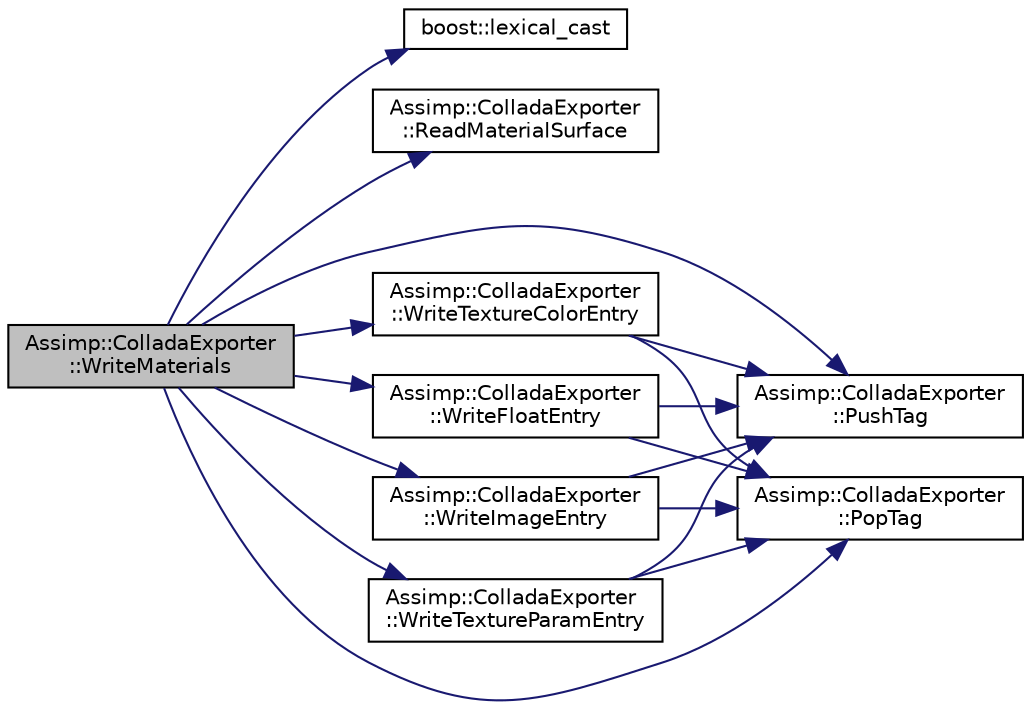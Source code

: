 digraph "Assimp::ColladaExporter::WriteMaterials"
{
  edge [fontname="Helvetica",fontsize="10",labelfontname="Helvetica",labelfontsize="10"];
  node [fontname="Helvetica",fontsize="10",shape=record];
  rankdir="LR";
  Node1 [label="Assimp::ColladaExporter\l::WriteMaterials",height=0.2,width=0.4,color="black", fillcolor="grey75", style="filled", fontcolor="black"];
  Node1 -> Node2 [color="midnightblue",fontsize="10",style="solid",fontname="Helvetica"];
  Node2 [label="boost::lexical_cast",height=0.2,width=0.4,color="black", fillcolor="white", style="filled",URL="$namespaceboost.html#a19d97ff5320962433a8d0ca7c6e2ad41",tooltip="A quick replacement for boost::lexical_cast - should work for all types a stringstream can handle..."];
  Node1 -> Node3 [color="midnightblue",fontsize="10",style="solid",fontname="Helvetica"];
  Node3 [label="Assimp::ColladaExporter\l::ReadMaterialSurface",height=0.2,width=0.4,color="black", fillcolor="white", style="filled",URL="$class_assimp_1_1_collada_exporter.html#a677b09a2f6e8f7823522276a38400bf7"];
  Node1 -> Node4 [color="midnightblue",fontsize="10",style="solid",fontname="Helvetica"];
  Node4 [label="Assimp::ColladaExporter\l::PushTag",height=0.2,width=0.4,color="black", fillcolor="white", style="filled",URL="$class_assimp_1_1_collada_exporter.html#a3e4a87a84b2d7b7c1c201023e7566e11",tooltip="Enters a new xml element, which increases the indentation. "];
  Node1 -> Node5 [color="midnightblue",fontsize="10",style="solid",fontname="Helvetica"];
  Node5 [label="Assimp::ColladaExporter\l::WriteImageEntry",height=0.2,width=0.4,color="black", fillcolor="white", style="filled",URL="$class_assimp_1_1_collada_exporter.html#ab3f4a3e0484292c301e0e6a9f7dace1c",tooltip="Writes an image entry for the given surface. "];
  Node5 -> Node4 [color="midnightblue",fontsize="10",style="solid",fontname="Helvetica"];
  Node5 -> Node6 [color="midnightblue",fontsize="10",style="solid",fontname="Helvetica"];
  Node6 [label="Assimp::ColladaExporter\l::PopTag",height=0.2,width=0.4,color="black", fillcolor="white", style="filled",URL="$class_assimp_1_1_collada_exporter.html#a529ce1d42bc6d3b93a1d26c82eefcc6b",tooltip="Leaves an element, decreasing the indentation. "];
  Node1 -> Node6 [color="midnightblue",fontsize="10",style="solid",fontname="Helvetica"];
  Node1 -> Node7 [color="midnightblue",fontsize="10",style="solid",fontname="Helvetica"];
  Node7 [label="Assimp::ColladaExporter\l::WriteTextureParamEntry",height=0.2,width=0.4,color="black", fillcolor="white", style="filled",URL="$class_assimp_1_1_collada_exporter.html#acdbfcb7cfe13afd1204c5aec9912e823",tooltip="Writes the two parameters necessary for referencing a texture in an effect entry. ..."];
  Node7 -> Node4 [color="midnightblue",fontsize="10",style="solid",fontname="Helvetica"];
  Node7 -> Node6 [color="midnightblue",fontsize="10",style="solid",fontname="Helvetica"];
  Node1 -> Node8 [color="midnightblue",fontsize="10",style="solid",fontname="Helvetica"];
  Node8 [label="Assimp::ColladaExporter\l::WriteTextureColorEntry",height=0.2,width=0.4,color="black", fillcolor="white", style="filled",URL="$class_assimp_1_1_collada_exporter.html#ac89483b8237a8eda300dec453cf9235c",tooltip="Writes a color-or-texture entry into an effect definition. "];
  Node8 -> Node4 [color="midnightblue",fontsize="10",style="solid",fontname="Helvetica"];
  Node8 -> Node6 [color="midnightblue",fontsize="10",style="solid",fontname="Helvetica"];
  Node1 -> Node9 [color="midnightblue",fontsize="10",style="solid",fontname="Helvetica"];
  Node9 [label="Assimp::ColladaExporter\l::WriteFloatEntry",height=0.2,width=0.4,color="black", fillcolor="white", style="filled",URL="$class_assimp_1_1_collada_exporter.html#a97ac40c550e298ff0f96ad24976b851a",tooltip="Writes a scalar property. "];
  Node9 -> Node4 [color="midnightblue",fontsize="10",style="solid",fontname="Helvetica"];
  Node9 -> Node6 [color="midnightblue",fontsize="10",style="solid",fontname="Helvetica"];
}
